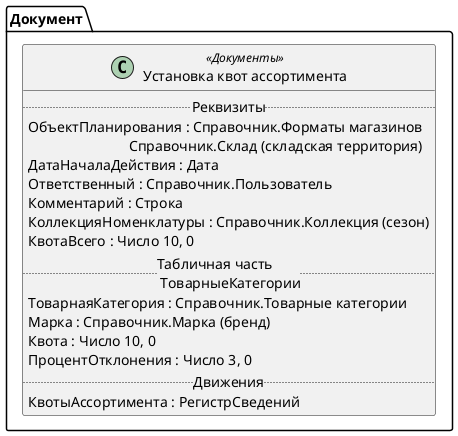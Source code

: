 ﻿@startuml УстановкаКвотАссортимента
'!include templates.wsd
'..\include templates.wsd
class Документ.УстановкаКвотАссортимента as "Установка квот ассортимента" <<Документы>>
{
..Реквизиты..
ОбъектПланирования : Справочник.Форматы магазинов\rСправочник.Склад (складская территория)
ДатаНачалаДействия : Дата
Ответственный : Справочник.Пользователь
Комментарий : Строка
КоллекцияНоменклатуры : Справочник.Коллекция (сезон)
КвотаВсего : Число 10, 0
..Табличная часть \n ТоварныеКатегории..
ТоварнаяКатегория : Справочник.Товарные категории
Марка : Справочник.Марка (бренд)
Квота : Число 10, 0
ПроцентОтклонения : Число 3, 0
..Движения..
КвотыАссортимента : РегистрСведений
}
@enduml
